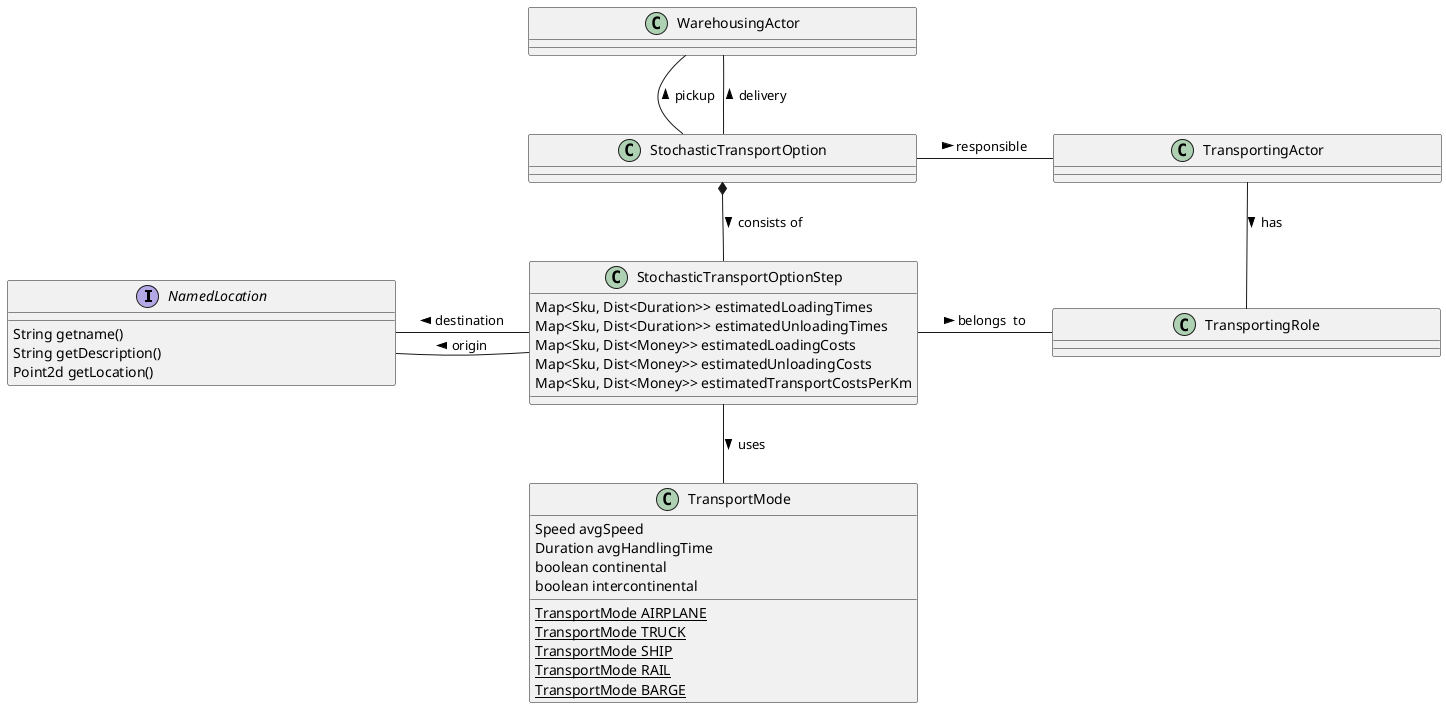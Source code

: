 @startuml

skinparam nodesep 50
skinparam SameClassWidth true

interface NamedLocation {
  String getname()
  String getDescription()
  Point2d getLocation()
}

class StochasticTransportOption {
}

class StochasticTransportOptionStep {
  Map<Sku, Dist<Duration>> estimatedLoadingTimes
  Map<Sku, Dist<Duration>> estimatedUnloadingTimes
  Map<Sku, Dist<Money>> estimatedLoadingCosts
  Map<Sku, Dist<Money>> estimatedUnloadingCosts
  Map<Sku, Dist<Money>> estimatedTransportCostsPerKm
}

class WarehousingActor {
}

class TransportingActor {
}

class TransportingRole {
}

class TransportMode {
  Speed avgSpeed
  Duration avgHandlingTime
  boolean continental
  boolean intercontinental
  ___
  TransportMode AIRPLANE {static}
  TransportMode TRUCK {static}
  TransportMode SHIP {static}
  TransportMode RAIL{static}
  TransportMode BARGE {static}
}

StochasticTransportOption -u- WarehousingActor : > pickup
StochasticTransportOption -u- WarehousingActor : > delivery
StochasticTransportOption -r- TransportingActor : > responsible
StochasticTransportOption *-d- StochasticTransportOptionStep : > consists of
StochasticTransportOptionStep -l- NamedLocation : > origin
StochasticTransportOptionStep -l- NamedLocation : > destination
StochasticTransportOptionStep  -d- TransportMode : > uses
StochasticTransportOptionStep  -r- TransportingRole : > belongs  to
TransportingActor -- TransportingRole : > has

@enduml
